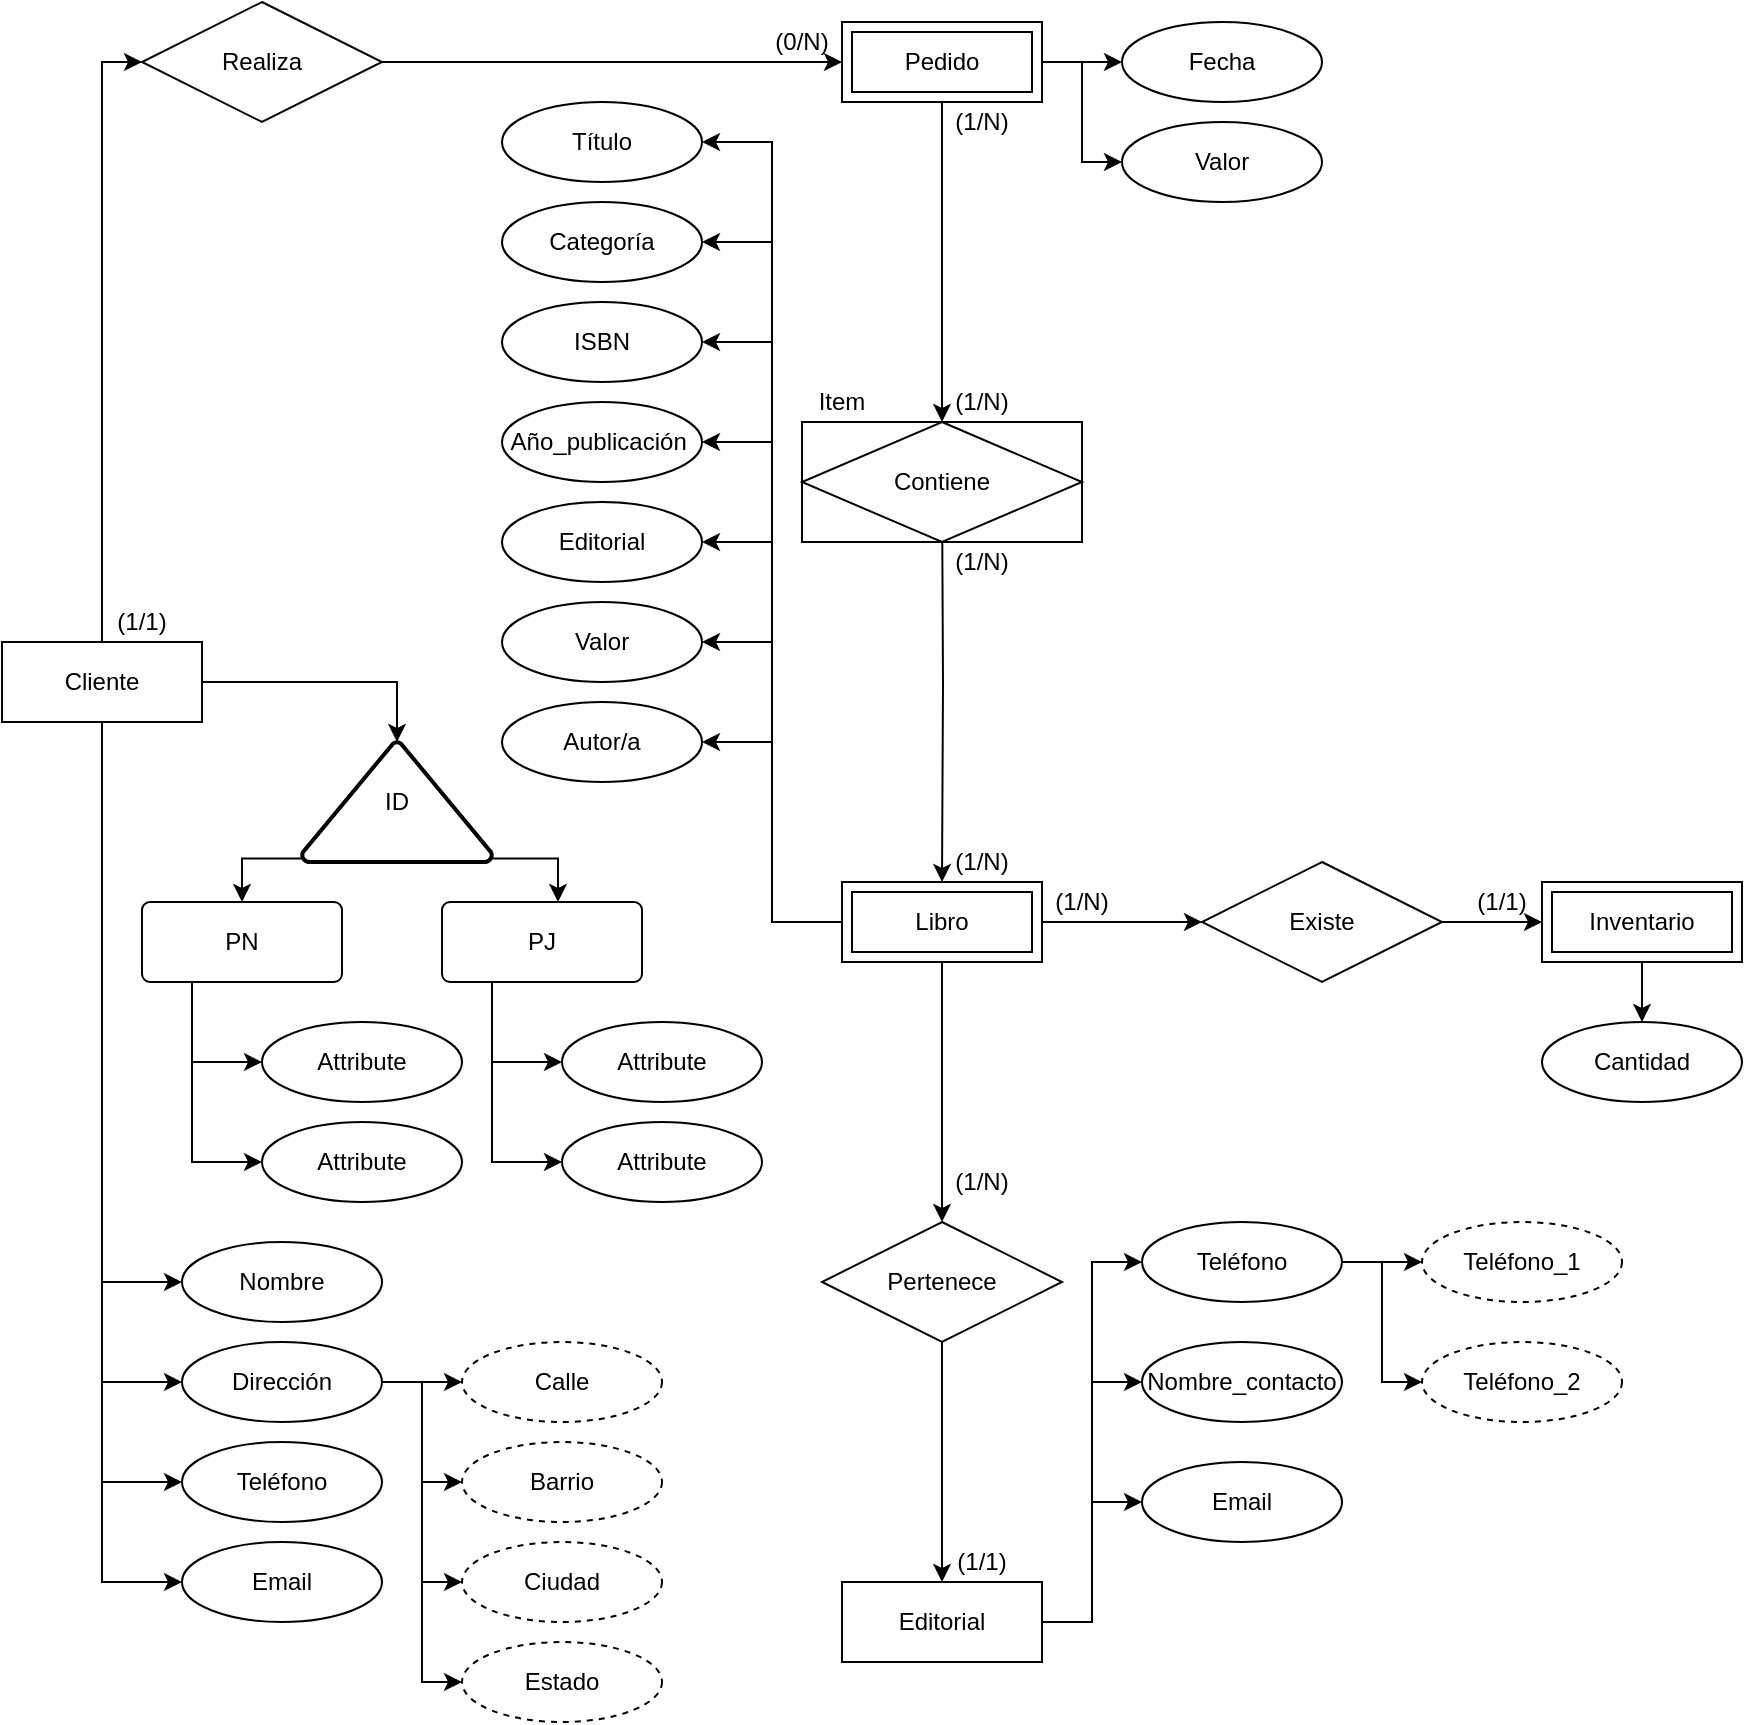 <mxfile version="28.0.7">
  <diagram name="Página-1" id="Hzb2d9CSa5AFFl5Eex5o">
    <mxGraphModel dx="1285" dy="1270" grid="1" gridSize="10" guides="1" tooltips="1" connect="1" arrows="1" fold="1" page="0" pageScale="1" pageWidth="827" pageHeight="1169" math="0" shadow="0">
      <root>
        <mxCell id="0" />
        <mxCell id="1" parent="0" />
        <mxCell id="9V_ps7sb-CUGIijMqoZQ-3" style="edgeStyle=orthogonalEdgeStyle;rounded=0;orthogonalLoop=1;jettySize=auto;html=1;exitX=0.5;exitY=0;exitDx=0;exitDy=0;entryX=0;entryY=0.5;entryDx=0;entryDy=0;" parent="1" source="5NKEzIofQD0MF8RqmvNv-1" target="9V_ps7sb-CUGIijMqoZQ-2" edge="1">
          <mxGeometry relative="1" as="geometry">
            <Array as="points">
              <mxPoint x="-210" y="-170" />
            </Array>
          </mxGeometry>
        </mxCell>
        <mxCell id="uWCDFks-ayJLxcaeLTms-18" style="edgeStyle=orthogonalEdgeStyle;rounded=0;orthogonalLoop=1;jettySize=auto;html=1;exitX=0.5;exitY=1;exitDx=0;exitDy=0;entryX=0;entryY=0.5;entryDx=0;entryDy=0;" parent="1" source="5NKEzIofQD0MF8RqmvNv-1" target="uWCDFks-ayJLxcaeLTms-15" edge="1">
          <mxGeometry relative="1" as="geometry" />
        </mxCell>
        <mxCell id="uWCDFks-ayJLxcaeLTms-19" style="edgeStyle=orthogonalEdgeStyle;rounded=0;orthogonalLoop=1;jettySize=auto;html=1;exitX=0.5;exitY=1;exitDx=0;exitDy=0;entryX=0;entryY=0.5;entryDx=0;entryDy=0;" parent="1" source="5NKEzIofQD0MF8RqmvNv-1" target="uWCDFks-ayJLxcaeLTms-16" edge="1">
          <mxGeometry relative="1" as="geometry" />
        </mxCell>
        <mxCell id="uWCDFks-ayJLxcaeLTms-20" style="edgeStyle=orthogonalEdgeStyle;rounded=0;orthogonalLoop=1;jettySize=auto;html=1;exitX=0.5;exitY=1;exitDx=0;exitDy=0;entryX=0;entryY=0.5;entryDx=0;entryDy=0;" parent="1" source="5NKEzIofQD0MF8RqmvNv-1" target="uWCDFks-ayJLxcaeLTms-17" edge="1">
          <mxGeometry relative="1" as="geometry" />
        </mxCell>
        <mxCell id="uWCDFks-ayJLxcaeLTms-21" style="edgeStyle=orthogonalEdgeStyle;rounded=0;orthogonalLoop=1;jettySize=auto;html=1;exitX=0.5;exitY=1;exitDx=0;exitDy=0;entryX=0;entryY=0.5;entryDx=0;entryDy=0;" parent="1" source="5NKEzIofQD0MF8RqmvNv-1" target="uWCDFks-ayJLxcaeLTms-13" edge="1">
          <mxGeometry relative="1" as="geometry" />
        </mxCell>
        <mxCell id="5NKEzIofQD0MF8RqmvNv-1" value="Cliente" style="whiteSpace=wrap;html=1;align=center;" parent="1" vertex="1">
          <mxGeometry x="-260" y="120" width="100" height="40" as="geometry" />
        </mxCell>
        <mxCell id="uWCDFks-ayJLxcaeLTms-8" style="edgeStyle=orthogonalEdgeStyle;rounded=0;orthogonalLoop=1;jettySize=auto;html=1;exitX=0.5;exitY=1;exitDx=0;exitDy=0;entryX=0.5;entryY=0;entryDx=0;entryDy=0;" parent="1" source="5NKEzIofQD0MF8RqmvNv-2" target="uWCDFks-ayJLxcaeLTms-5" edge="1">
          <mxGeometry relative="1" as="geometry" />
        </mxCell>
        <mxCell id="r9pJNdKaFc-fAgsX0wHv-20" style="edgeStyle=orthogonalEdgeStyle;rounded=0;orthogonalLoop=1;jettySize=auto;html=1;exitX=1;exitY=0.5;exitDx=0;exitDy=0;entryX=0;entryY=0.5;entryDx=0;entryDy=0;" edge="1" parent="1" source="5NKEzIofQD0MF8RqmvNv-2" target="r9pJNdKaFc-fAgsX0wHv-18">
          <mxGeometry relative="1" as="geometry" />
        </mxCell>
        <mxCell id="r9pJNdKaFc-fAgsX0wHv-21" style="edgeStyle=orthogonalEdgeStyle;rounded=0;orthogonalLoop=1;jettySize=auto;html=1;exitX=1;exitY=0.5;exitDx=0;exitDy=0;entryX=0;entryY=0.5;entryDx=0;entryDy=0;" edge="1" parent="1" source="5NKEzIofQD0MF8RqmvNv-2" target="r9pJNdKaFc-fAgsX0wHv-19">
          <mxGeometry relative="1" as="geometry" />
        </mxCell>
        <mxCell id="5NKEzIofQD0MF8RqmvNv-2" value="Pedido" style="shape=ext;margin=3;double=1;whiteSpace=wrap;html=1;align=center;" parent="1" vertex="1">
          <mxGeometry x="160" y="-190" width="100" height="40" as="geometry" />
        </mxCell>
        <mxCell id="r9pJNdKaFc-fAgsX0wHv-49" style="edgeStyle=orthogonalEdgeStyle;rounded=0;orthogonalLoop=1;jettySize=auto;html=1;exitX=1;exitY=0.5;exitDx=0;exitDy=0;entryX=0;entryY=0.5;entryDx=0;entryDy=0;" edge="1" parent="1" source="5NKEzIofQD0MF8RqmvNv-3" target="r9pJNdKaFc-fAgsX0wHv-44">
          <mxGeometry relative="1" as="geometry" />
        </mxCell>
        <mxCell id="r9pJNdKaFc-fAgsX0wHv-50" style="edgeStyle=orthogonalEdgeStyle;rounded=0;orthogonalLoop=1;jettySize=auto;html=1;exitX=1;exitY=0.5;exitDx=0;exitDy=0;entryX=0;entryY=0.5;entryDx=0;entryDy=0;" edge="1" parent="1" source="5NKEzIofQD0MF8RqmvNv-3" target="r9pJNdKaFc-fAgsX0wHv-45">
          <mxGeometry relative="1" as="geometry" />
        </mxCell>
        <mxCell id="r9pJNdKaFc-fAgsX0wHv-51" style="edgeStyle=orthogonalEdgeStyle;rounded=0;orthogonalLoop=1;jettySize=auto;html=1;exitX=1;exitY=0.5;exitDx=0;exitDy=0;entryX=0;entryY=0.5;entryDx=0;entryDy=0;" edge="1" parent="1" source="5NKEzIofQD0MF8RqmvNv-3" target="r9pJNdKaFc-fAgsX0wHv-46">
          <mxGeometry relative="1" as="geometry" />
        </mxCell>
        <mxCell id="5NKEzIofQD0MF8RqmvNv-3" value="Editorial" style="whiteSpace=wrap;html=1;align=center;" parent="1" vertex="1">
          <mxGeometry x="160" y="590" width="100" height="40" as="geometry" />
        </mxCell>
        <mxCell id="r9pJNdKaFc-fAgsX0wHv-43" style="edgeStyle=orthogonalEdgeStyle;rounded=0;orthogonalLoop=1;jettySize=auto;html=1;exitX=0.5;exitY=1;exitDx=0;exitDy=0;" edge="1" parent="1" source="5NKEzIofQD0MF8RqmvNv-4" target="r9pJNdKaFc-fAgsX0wHv-42">
          <mxGeometry relative="1" as="geometry" />
        </mxCell>
        <mxCell id="5NKEzIofQD0MF8RqmvNv-4" value="Inventario" style="shape=ext;margin=3;double=1;whiteSpace=wrap;html=1;align=center;" parent="1" vertex="1">
          <mxGeometry x="510" y="240" width="100" height="40" as="geometry" />
        </mxCell>
        <mxCell id="9V_ps7sb-CUGIijMqoZQ-18" style="edgeStyle=orthogonalEdgeStyle;rounded=0;orthogonalLoop=1;jettySize=auto;html=1;exitX=0.5;exitY=1;exitDx=0;exitDy=0;entryX=0.5;entryY=0;entryDx=0;entryDy=0;" parent="1" source="5NKEzIofQD0MF8RqmvNv-5" target="9V_ps7sb-CUGIijMqoZQ-16" edge="1">
          <mxGeometry relative="1" as="geometry" />
        </mxCell>
        <mxCell id="9V_ps7sb-CUGIijMqoZQ-20" style="edgeStyle=orthogonalEdgeStyle;rounded=0;orthogonalLoop=1;jettySize=auto;html=1;exitX=1;exitY=0.5;exitDx=0;exitDy=0;entryX=0;entryY=0.5;entryDx=0;entryDy=0;" parent="1" source="5NKEzIofQD0MF8RqmvNv-5" target="9V_ps7sb-CUGIijMqoZQ-17" edge="1">
          <mxGeometry relative="1" as="geometry" />
        </mxCell>
        <mxCell id="r9pJNdKaFc-fAgsX0wHv-35" style="edgeStyle=orthogonalEdgeStyle;rounded=0;orthogonalLoop=1;jettySize=auto;html=1;exitX=0;exitY=0.5;exitDx=0;exitDy=0;entryX=1;entryY=0.5;entryDx=0;entryDy=0;" edge="1" parent="1" source="5NKEzIofQD0MF8RqmvNv-5" target="r9pJNdKaFc-fAgsX0wHv-22">
          <mxGeometry relative="1" as="geometry" />
        </mxCell>
        <mxCell id="r9pJNdKaFc-fAgsX0wHv-36" style="edgeStyle=orthogonalEdgeStyle;rounded=0;orthogonalLoop=1;jettySize=auto;html=1;exitX=0;exitY=0.5;exitDx=0;exitDy=0;entryX=1;entryY=0.5;entryDx=0;entryDy=0;" edge="1" parent="1" source="5NKEzIofQD0MF8RqmvNv-5" target="r9pJNdKaFc-fAgsX0wHv-23">
          <mxGeometry relative="1" as="geometry" />
        </mxCell>
        <mxCell id="r9pJNdKaFc-fAgsX0wHv-37" style="edgeStyle=orthogonalEdgeStyle;rounded=0;orthogonalLoop=1;jettySize=auto;html=1;exitX=0;exitY=0.5;exitDx=0;exitDy=0;entryX=1;entryY=0.5;entryDx=0;entryDy=0;" edge="1" parent="1" source="5NKEzIofQD0MF8RqmvNv-5" target="r9pJNdKaFc-fAgsX0wHv-24">
          <mxGeometry relative="1" as="geometry" />
        </mxCell>
        <mxCell id="r9pJNdKaFc-fAgsX0wHv-38" style="edgeStyle=orthogonalEdgeStyle;rounded=0;orthogonalLoop=1;jettySize=auto;html=1;exitX=0;exitY=0.5;exitDx=0;exitDy=0;entryX=1;entryY=0.5;entryDx=0;entryDy=0;" edge="1" parent="1" source="5NKEzIofQD0MF8RqmvNv-5" target="r9pJNdKaFc-fAgsX0wHv-25">
          <mxGeometry relative="1" as="geometry" />
        </mxCell>
        <mxCell id="r9pJNdKaFc-fAgsX0wHv-39" style="edgeStyle=orthogonalEdgeStyle;rounded=0;orthogonalLoop=1;jettySize=auto;html=1;exitX=0;exitY=0.5;exitDx=0;exitDy=0;entryX=1;entryY=0.5;entryDx=0;entryDy=0;" edge="1" parent="1" source="5NKEzIofQD0MF8RqmvNv-5" target="r9pJNdKaFc-fAgsX0wHv-26">
          <mxGeometry relative="1" as="geometry" />
        </mxCell>
        <mxCell id="r9pJNdKaFc-fAgsX0wHv-40" style="edgeStyle=orthogonalEdgeStyle;rounded=0;orthogonalLoop=1;jettySize=auto;html=1;exitX=0;exitY=0.5;exitDx=0;exitDy=0;entryX=1;entryY=0.5;entryDx=0;entryDy=0;" edge="1" parent="1" source="5NKEzIofQD0MF8RqmvNv-5" target="r9pJNdKaFc-fAgsX0wHv-27">
          <mxGeometry relative="1" as="geometry" />
        </mxCell>
        <mxCell id="r9pJNdKaFc-fAgsX0wHv-41" style="edgeStyle=orthogonalEdgeStyle;rounded=0;orthogonalLoop=1;jettySize=auto;html=1;exitX=0;exitY=0.5;exitDx=0;exitDy=0;entryX=1;entryY=0.5;entryDx=0;entryDy=0;" edge="1" parent="1" source="5NKEzIofQD0MF8RqmvNv-5" target="r9pJNdKaFc-fAgsX0wHv-28">
          <mxGeometry relative="1" as="geometry" />
        </mxCell>
        <mxCell id="5NKEzIofQD0MF8RqmvNv-5" value="Libro" style="shape=ext;margin=3;double=1;whiteSpace=wrap;html=1;align=center;" parent="1" vertex="1">
          <mxGeometry x="160" y="240" width="100" height="40" as="geometry" />
        </mxCell>
        <mxCell id="9V_ps7sb-CUGIijMqoZQ-4" style="edgeStyle=orthogonalEdgeStyle;rounded=0;orthogonalLoop=1;jettySize=auto;html=1;exitX=1;exitY=0.5;exitDx=0;exitDy=0;entryX=0;entryY=0.5;entryDx=0;entryDy=0;" parent="1" source="9V_ps7sb-CUGIijMqoZQ-2" target="5NKEzIofQD0MF8RqmvNv-2" edge="1">
          <mxGeometry relative="1" as="geometry" />
        </mxCell>
        <mxCell id="9V_ps7sb-CUGIijMqoZQ-2" value="Realiza" style="shape=rhombus;perimeter=rhombusPerimeter;whiteSpace=wrap;html=1;align=center;" parent="1" vertex="1">
          <mxGeometry x="-190" y="-200" width="120" height="60" as="geometry" />
        </mxCell>
        <mxCell id="9V_ps7sb-CUGIijMqoZQ-5" value="(1/1)" style="text;html=1;align=center;verticalAlign=middle;whiteSpace=wrap;rounded=0;" parent="1" vertex="1">
          <mxGeometry x="-210" y="100" width="40" height="20" as="geometry" />
        </mxCell>
        <mxCell id="9V_ps7sb-CUGIijMqoZQ-6" value="(0/N)" style="text;html=1;align=center;verticalAlign=middle;whiteSpace=wrap;rounded=0;" parent="1" vertex="1">
          <mxGeometry x="120" y="-190" width="40" height="20" as="geometry" />
        </mxCell>
        <mxCell id="9V_ps7sb-CUGIijMqoZQ-7" value="(1/N&lt;span style=&quot;background-color: transparent; color: light-dark(rgb(0, 0, 0), rgb(255, 255, 255));&quot;&gt;)&lt;/span&gt;" style="text;html=1;align=center;verticalAlign=middle;whiteSpace=wrap;rounded=0;" parent="1" vertex="1">
          <mxGeometry x="210" y="-150" width="40" height="20" as="geometry" />
        </mxCell>
        <mxCell id="9V_ps7sb-CUGIijMqoZQ-8" value="(1/N)" style="text;html=1;align=center;verticalAlign=middle;whiteSpace=wrap;rounded=0;" parent="1" vertex="1">
          <mxGeometry x="210" y="220" width="40" height="20" as="geometry" />
        </mxCell>
        <mxCell id="9V_ps7sb-CUGIijMqoZQ-9" value="(1/N)" style="text;html=1;align=center;verticalAlign=middle;whiteSpace=wrap;rounded=0;" parent="1" vertex="1">
          <mxGeometry x="210" y="380" width="40" height="20" as="geometry" />
        </mxCell>
        <mxCell id="9V_ps7sb-CUGIijMqoZQ-10" value="(1/1)" style="text;html=1;align=center;verticalAlign=middle;whiteSpace=wrap;rounded=0;" parent="1" vertex="1">
          <mxGeometry x="210" y="570" width="40" height="20" as="geometry" />
        </mxCell>
        <mxCell id="9V_ps7sb-CUGIijMqoZQ-11" value="(1/N)" style="text;html=1;align=center;verticalAlign=middle;whiteSpace=wrap;rounded=0;" parent="1" vertex="1">
          <mxGeometry x="260" y="240" width="40" height="20" as="geometry" />
        </mxCell>
        <mxCell id="9V_ps7sb-CUGIijMqoZQ-12" value="(1/1)" style="text;html=1;align=center;verticalAlign=middle;whiteSpace=wrap;rounded=0;" parent="1" vertex="1">
          <mxGeometry x="470" y="240" width="40" height="20" as="geometry" />
        </mxCell>
        <mxCell id="9V_ps7sb-CUGIijMqoZQ-15" style="edgeStyle=orthogonalEdgeStyle;rounded=0;orthogonalLoop=1;jettySize=auto;html=1;exitX=0.5;exitY=1;exitDx=0;exitDy=0;entryX=0.5;entryY=0;entryDx=0;entryDy=0;" parent="1" target="5NKEzIofQD0MF8RqmvNv-5" edge="1">
          <mxGeometry relative="1" as="geometry">
            <mxPoint x="210" y="40" as="sourcePoint" />
          </mxGeometry>
        </mxCell>
        <mxCell id="uWCDFks-ayJLxcaeLTms-3" style="edgeStyle=orthogonalEdgeStyle;rounded=0;orthogonalLoop=1;jettySize=auto;html=1;exitX=0.5;exitY=1;exitDx=0;exitDy=0;entryX=0.5;entryY=0;entryDx=0;entryDy=0;" parent="1" source="9V_ps7sb-CUGIijMqoZQ-16" target="5NKEzIofQD0MF8RqmvNv-3" edge="1">
          <mxGeometry relative="1" as="geometry" />
        </mxCell>
        <mxCell id="9V_ps7sb-CUGIijMqoZQ-16" value="Pertenece" style="shape=rhombus;perimeter=rhombusPerimeter;whiteSpace=wrap;html=1;align=center;" parent="1" vertex="1">
          <mxGeometry x="150" y="410" width="120" height="60" as="geometry" />
        </mxCell>
        <mxCell id="9V_ps7sb-CUGIijMqoZQ-21" style="edgeStyle=orthogonalEdgeStyle;rounded=0;orthogonalLoop=1;jettySize=auto;html=1;exitX=1;exitY=0.5;exitDx=0;exitDy=0;entryX=0;entryY=0.5;entryDx=0;entryDy=0;" parent="1" source="9V_ps7sb-CUGIijMqoZQ-17" target="5NKEzIofQD0MF8RqmvNv-4" edge="1">
          <mxGeometry relative="1" as="geometry" />
        </mxCell>
        <mxCell id="9V_ps7sb-CUGIijMqoZQ-17" value="Existe" style="shape=rhombus;perimeter=rhombusPerimeter;whiteSpace=wrap;html=1;align=center;" parent="1" vertex="1">
          <mxGeometry x="340" y="230" width="120" height="60" as="geometry" />
        </mxCell>
        <mxCell id="uWCDFks-ayJLxcaeLTms-5" value="Contiene" style="shape=associativeEntity;whiteSpace=wrap;html=1;align=center;" parent="1" vertex="1">
          <mxGeometry x="140" y="10" width="140" height="60" as="geometry" />
        </mxCell>
        <mxCell id="uWCDFks-ayJLxcaeLTms-9" value="(1/N&lt;span style=&quot;background-color: transparent; color: light-dark(rgb(0, 0, 0), rgb(255, 255, 255));&quot;&gt;)&lt;/span&gt;" style="text;html=1;align=center;verticalAlign=middle;whiteSpace=wrap;rounded=0;" parent="1" vertex="1">
          <mxGeometry x="210" y="-10" width="40" height="20" as="geometry" />
        </mxCell>
        <mxCell id="uWCDFks-ayJLxcaeLTms-10" value="(1/N)" style="text;html=1;align=center;verticalAlign=middle;whiteSpace=wrap;rounded=0;" parent="1" vertex="1">
          <mxGeometry x="210" y="70" width="40" height="20" as="geometry" />
        </mxCell>
        <mxCell id="uWCDFks-ayJLxcaeLTms-12" value="Item" style="text;html=1;align=center;verticalAlign=middle;whiteSpace=wrap;rounded=0;" parent="1" vertex="1">
          <mxGeometry x="140" y="-10" width="40" height="20" as="geometry" />
        </mxCell>
        <mxCell id="uWCDFks-ayJLxcaeLTms-13" value="Nombre" style="ellipse;whiteSpace=wrap;html=1;align=center;" parent="1" vertex="1">
          <mxGeometry x="-170" y="420" width="100" height="40" as="geometry" />
        </mxCell>
        <mxCell id="uWCDFks-ayJLxcaeLTms-26" style="edgeStyle=orthogonalEdgeStyle;rounded=0;orthogonalLoop=1;jettySize=auto;html=1;exitX=1;exitY=0.5;exitDx=0;exitDy=0;entryX=0;entryY=0.5;entryDx=0;entryDy=0;" parent="1" source="uWCDFks-ayJLxcaeLTms-15" target="uWCDFks-ayJLxcaeLTms-22" edge="1">
          <mxGeometry relative="1" as="geometry">
            <mxPoint x="-50" y="490" as="targetPoint" />
          </mxGeometry>
        </mxCell>
        <mxCell id="uWCDFks-ayJLxcaeLTms-27" style="edgeStyle=orthogonalEdgeStyle;rounded=0;orthogonalLoop=1;jettySize=auto;html=1;exitX=1;exitY=0.5;exitDx=0;exitDy=0;entryX=0;entryY=0.5;entryDx=0;entryDy=0;" parent="1" source="uWCDFks-ayJLxcaeLTms-15" target="uWCDFks-ayJLxcaeLTms-23" edge="1">
          <mxGeometry relative="1" as="geometry" />
        </mxCell>
        <mxCell id="uWCDFks-ayJLxcaeLTms-28" style="edgeStyle=orthogonalEdgeStyle;rounded=0;orthogonalLoop=1;jettySize=auto;html=1;exitX=1;exitY=0.5;exitDx=0;exitDy=0;entryX=0;entryY=0.5;entryDx=0;entryDy=0;" parent="1" source="uWCDFks-ayJLxcaeLTms-15" target="uWCDFks-ayJLxcaeLTms-24" edge="1">
          <mxGeometry relative="1" as="geometry" />
        </mxCell>
        <mxCell id="uWCDFks-ayJLxcaeLTms-29" style="edgeStyle=orthogonalEdgeStyle;rounded=0;orthogonalLoop=1;jettySize=auto;html=1;exitX=1;exitY=0.5;exitDx=0;exitDy=0;entryX=0;entryY=0.5;entryDx=0;entryDy=0;" parent="1" source="uWCDFks-ayJLxcaeLTms-15" target="uWCDFks-ayJLxcaeLTms-25" edge="1">
          <mxGeometry relative="1" as="geometry" />
        </mxCell>
        <mxCell id="uWCDFks-ayJLxcaeLTms-15" value="Dirección" style="ellipse;whiteSpace=wrap;html=1;align=center;" parent="1" vertex="1">
          <mxGeometry x="-170" y="470" width="100" height="40" as="geometry" />
        </mxCell>
        <mxCell id="uWCDFks-ayJLxcaeLTms-16" value="Teléfono" style="ellipse;whiteSpace=wrap;html=1;align=center;" parent="1" vertex="1">
          <mxGeometry x="-170" y="520" width="100" height="40" as="geometry" />
        </mxCell>
        <mxCell id="uWCDFks-ayJLxcaeLTms-17" value="Email" style="ellipse;whiteSpace=wrap;html=1;align=center;" parent="1" vertex="1">
          <mxGeometry x="-170" y="570" width="100" height="40" as="geometry" />
        </mxCell>
        <mxCell id="uWCDFks-ayJLxcaeLTms-22" value="Calle" style="ellipse;whiteSpace=wrap;html=1;align=center;dashed=1;" parent="1" vertex="1">
          <mxGeometry x="-30" y="470" width="100" height="40" as="geometry" />
        </mxCell>
        <mxCell id="uWCDFks-ayJLxcaeLTms-23" value="Barrio" style="ellipse;whiteSpace=wrap;html=1;align=center;dashed=1;" parent="1" vertex="1">
          <mxGeometry x="-30" y="520" width="100" height="40" as="geometry" />
        </mxCell>
        <mxCell id="uWCDFks-ayJLxcaeLTms-24" value="Ciudad" style="ellipse;whiteSpace=wrap;html=1;align=center;dashed=1;" parent="1" vertex="1">
          <mxGeometry x="-30" y="570" width="100" height="40" as="geometry" />
        </mxCell>
        <mxCell id="uWCDFks-ayJLxcaeLTms-25" value="Estado" style="ellipse;whiteSpace=wrap;html=1;align=center;dashed=1;" parent="1" vertex="1">
          <mxGeometry x="-30" y="620" width="100" height="40" as="geometry" />
        </mxCell>
        <mxCell id="r9pJNdKaFc-fAgsX0wHv-11" style="edgeStyle=orthogonalEdgeStyle;rounded=0;orthogonalLoop=1;jettySize=auto;html=1;exitX=0.01;exitY=0.97;exitDx=0;exitDy=0;exitPerimeter=0;entryX=0.5;entryY=0;entryDx=0;entryDy=0;" edge="1" parent="1" source="r9pJNdKaFc-fAgsX0wHv-1" target="r9pJNdKaFc-fAgsX0wHv-3">
          <mxGeometry relative="1" as="geometry" />
        </mxCell>
        <mxCell id="r9pJNdKaFc-fAgsX0wHv-1" value="ID" style="strokeWidth=2;html=1;shape=mxgraph.flowchart.extract_or_measurement;whiteSpace=wrap;" vertex="1" parent="1">
          <mxGeometry x="-110" y="170" width="95" height="60" as="geometry" />
        </mxCell>
        <mxCell id="r9pJNdKaFc-fAgsX0wHv-13" style="edgeStyle=orthogonalEdgeStyle;rounded=0;orthogonalLoop=1;jettySize=auto;html=1;exitX=0.25;exitY=1;exitDx=0;exitDy=0;entryX=0;entryY=0.5;entryDx=0;entryDy=0;" edge="1" parent="1" source="r9pJNdKaFc-fAgsX0wHv-3" target="r9pJNdKaFc-fAgsX0wHv-5">
          <mxGeometry relative="1" as="geometry" />
        </mxCell>
        <mxCell id="r9pJNdKaFc-fAgsX0wHv-14" style="edgeStyle=orthogonalEdgeStyle;rounded=0;orthogonalLoop=1;jettySize=auto;html=1;entryX=0;entryY=0.5;entryDx=0;entryDy=0;exitX=0.25;exitY=1;exitDx=0;exitDy=0;" edge="1" parent="1" source="r9pJNdKaFc-fAgsX0wHv-3" target="r9pJNdKaFc-fAgsX0wHv-6">
          <mxGeometry relative="1" as="geometry" />
        </mxCell>
        <mxCell id="r9pJNdKaFc-fAgsX0wHv-3" value="PN" style="rounded=1;arcSize=10;whiteSpace=wrap;html=1;align=center;" vertex="1" parent="1">
          <mxGeometry x="-190" y="250" width="100" height="40" as="geometry" />
        </mxCell>
        <mxCell id="r9pJNdKaFc-fAgsX0wHv-15" style="edgeStyle=orthogonalEdgeStyle;rounded=0;orthogonalLoop=1;jettySize=auto;html=1;exitX=0.25;exitY=1;exitDx=0;exitDy=0;entryX=0;entryY=0.5;entryDx=0;entryDy=0;" edge="1" parent="1" source="r9pJNdKaFc-fAgsX0wHv-4" target="r9pJNdKaFc-fAgsX0wHv-7">
          <mxGeometry relative="1" as="geometry" />
        </mxCell>
        <mxCell id="r9pJNdKaFc-fAgsX0wHv-17" style="edgeStyle=orthogonalEdgeStyle;rounded=0;orthogonalLoop=1;jettySize=auto;html=1;exitX=0.25;exitY=1;exitDx=0;exitDy=0;entryX=0;entryY=0.5;entryDx=0;entryDy=0;" edge="1" parent="1" source="r9pJNdKaFc-fAgsX0wHv-4" target="r9pJNdKaFc-fAgsX0wHv-8">
          <mxGeometry relative="1" as="geometry" />
        </mxCell>
        <mxCell id="r9pJNdKaFc-fAgsX0wHv-4" value="PJ" style="rounded=1;arcSize=10;whiteSpace=wrap;html=1;align=center;" vertex="1" parent="1">
          <mxGeometry x="-40" y="250" width="100" height="40" as="geometry" />
        </mxCell>
        <mxCell id="r9pJNdKaFc-fAgsX0wHv-5" value="Attribute" style="ellipse;whiteSpace=wrap;html=1;align=center;" vertex="1" parent="1">
          <mxGeometry x="-130" y="310" width="100" height="40" as="geometry" />
        </mxCell>
        <mxCell id="r9pJNdKaFc-fAgsX0wHv-6" value="Attribute" style="ellipse;whiteSpace=wrap;html=1;align=center;" vertex="1" parent="1">
          <mxGeometry x="-130" y="360" width="100" height="40" as="geometry" />
        </mxCell>
        <mxCell id="r9pJNdKaFc-fAgsX0wHv-7" value="Attribute" style="ellipse;whiteSpace=wrap;html=1;align=center;" vertex="1" parent="1">
          <mxGeometry x="20" y="310" width="100" height="40" as="geometry" />
        </mxCell>
        <mxCell id="r9pJNdKaFc-fAgsX0wHv-8" value="Attribute" style="ellipse;whiteSpace=wrap;html=1;align=center;" vertex="1" parent="1">
          <mxGeometry x="20" y="360" width="100" height="40" as="geometry" />
        </mxCell>
        <mxCell id="r9pJNdKaFc-fAgsX0wHv-10" style="edgeStyle=orthogonalEdgeStyle;rounded=0;orthogonalLoop=1;jettySize=auto;html=1;exitX=1;exitY=0.5;exitDx=0;exitDy=0;entryX=0.5;entryY=0;entryDx=0;entryDy=0;entryPerimeter=0;" edge="1" parent="1" source="5NKEzIofQD0MF8RqmvNv-1" target="r9pJNdKaFc-fAgsX0wHv-1">
          <mxGeometry relative="1" as="geometry" />
        </mxCell>
        <mxCell id="r9pJNdKaFc-fAgsX0wHv-12" style="edgeStyle=orthogonalEdgeStyle;rounded=0;orthogonalLoop=1;jettySize=auto;html=1;exitX=0.99;exitY=0.97;exitDx=0;exitDy=0;exitPerimeter=0;entryX=0.58;entryY=0;entryDx=0;entryDy=0;entryPerimeter=0;" edge="1" parent="1" source="r9pJNdKaFc-fAgsX0wHv-1" target="r9pJNdKaFc-fAgsX0wHv-4">
          <mxGeometry relative="1" as="geometry" />
        </mxCell>
        <mxCell id="r9pJNdKaFc-fAgsX0wHv-18" value="Fecha" style="ellipse;whiteSpace=wrap;html=1;align=center;" vertex="1" parent="1">
          <mxGeometry x="300" y="-190" width="100" height="40" as="geometry" />
        </mxCell>
        <mxCell id="r9pJNdKaFc-fAgsX0wHv-19" value="Valor" style="ellipse;whiteSpace=wrap;html=1;align=center;" vertex="1" parent="1">
          <mxGeometry x="300" y="-140" width="100" height="40" as="geometry" />
        </mxCell>
        <mxCell id="r9pJNdKaFc-fAgsX0wHv-22" value="Título" style="ellipse;whiteSpace=wrap;html=1;align=center;" vertex="1" parent="1">
          <mxGeometry x="-10" y="-150" width="100" height="40" as="geometry" />
        </mxCell>
        <mxCell id="r9pJNdKaFc-fAgsX0wHv-23" value="Categoría" style="ellipse;whiteSpace=wrap;html=1;align=center;" vertex="1" parent="1">
          <mxGeometry x="-10" y="-100" width="100" height="40" as="geometry" />
        </mxCell>
        <mxCell id="r9pJNdKaFc-fAgsX0wHv-24" value="ISBN" style="ellipse;whiteSpace=wrap;html=1;align=center;" vertex="1" parent="1">
          <mxGeometry x="-10" y="-50" width="100" height="40" as="geometry" />
        </mxCell>
        <mxCell id="r9pJNdKaFc-fAgsX0wHv-25" value="Año_publicación&amp;nbsp;" style="ellipse;whiteSpace=wrap;html=1;align=center;" vertex="1" parent="1">
          <mxGeometry x="-10" width="100" height="40" as="geometry" />
        </mxCell>
        <mxCell id="r9pJNdKaFc-fAgsX0wHv-26" value="Editorial" style="ellipse;whiteSpace=wrap;html=1;align=center;" vertex="1" parent="1">
          <mxGeometry x="-10" y="50" width="100" height="40" as="geometry" />
        </mxCell>
        <mxCell id="r9pJNdKaFc-fAgsX0wHv-27" value="Valor" style="ellipse;whiteSpace=wrap;html=1;align=center;" vertex="1" parent="1">
          <mxGeometry x="-10" y="100" width="100" height="40" as="geometry" />
        </mxCell>
        <mxCell id="r9pJNdKaFc-fAgsX0wHv-28" value="Autor/a" style="ellipse;whiteSpace=wrap;html=1;align=center;" vertex="1" parent="1">
          <mxGeometry x="-10" y="150" width="100" height="40" as="geometry" />
        </mxCell>
        <mxCell id="r9pJNdKaFc-fAgsX0wHv-42" value="Cantidad" style="ellipse;whiteSpace=wrap;html=1;align=center;" vertex="1" parent="1">
          <mxGeometry x="510" y="310" width="100" height="40" as="geometry" />
        </mxCell>
        <mxCell id="r9pJNdKaFc-fAgsX0wHv-52" style="edgeStyle=orthogonalEdgeStyle;rounded=0;orthogonalLoop=1;jettySize=auto;html=1;exitX=1;exitY=0.5;exitDx=0;exitDy=0;entryX=0;entryY=0.5;entryDx=0;entryDy=0;" edge="1" parent="1" source="r9pJNdKaFc-fAgsX0wHv-44" target="r9pJNdKaFc-fAgsX0wHv-47">
          <mxGeometry relative="1" as="geometry" />
        </mxCell>
        <mxCell id="r9pJNdKaFc-fAgsX0wHv-53" style="edgeStyle=orthogonalEdgeStyle;rounded=0;orthogonalLoop=1;jettySize=auto;html=1;exitX=1;exitY=0.5;exitDx=0;exitDy=0;entryX=0;entryY=0.5;entryDx=0;entryDy=0;" edge="1" parent="1" source="r9pJNdKaFc-fAgsX0wHv-44" target="r9pJNdKaFc-fAgsX0wHv-48">
          <mxGeometry relative="1" as="geometry" />
        </mxCell>
        <mxCell id="r9pJNdKaFc-fAgsX0wHv-44" value="Teléfono" style="ellipse;whiteSpace=wrap;html=1;align=center;" vertex="1" parent="1">
          <mxGeometry x="310" y="410" width="100" height="40" as="geometry" />
        </mxCell>
        <mxCell id="r9pJNdKaFc-fAgsX0wHv-45" value="Nombre_contacto" style="ellipse;whiteSpace=wrap;html=1;align=center;" vertex="1" parent="1">
          <mxGeometry x="310" y="470" width="100" height="40" as="geometry" />
        </mxCell>
        <mxCell id="r9pJNdKaFc-fAgsX0wHv-46" value="Email" style="ellipse;whiteSpace=wrap;html=1;align=center;" vertex="1" parent="1">
          <mxGeometry x="310" y="530" width="100" height="40" as="geometry" />
        </mxCell>
        <mxCell id="r9pJNdKaFc-fAgsX0wHv-47" value="Teléfono_1" style="ellipse;whiteSpace=wrap;html=1;align=center;dashed=1;" vertex="1" parent="1">
          <mxGeometry x="450" y="410" width="100" height="40" as="geometry" />
        </mxCell>
        <mxCell id="r9pJNdKaFc-fAgsX0wHv-48" value="Teléfono_2" style="ellipse;whiteSpace=wrap;html=1;align=center;dashed=1;" vertex="1" parent="1">
          <mxGeometry x="450" y="470" width="100" height="40" as="geometry" />
        </mxCell>
      </root>
    </mxGraphModel>
  </diagram>
</mxfile>
